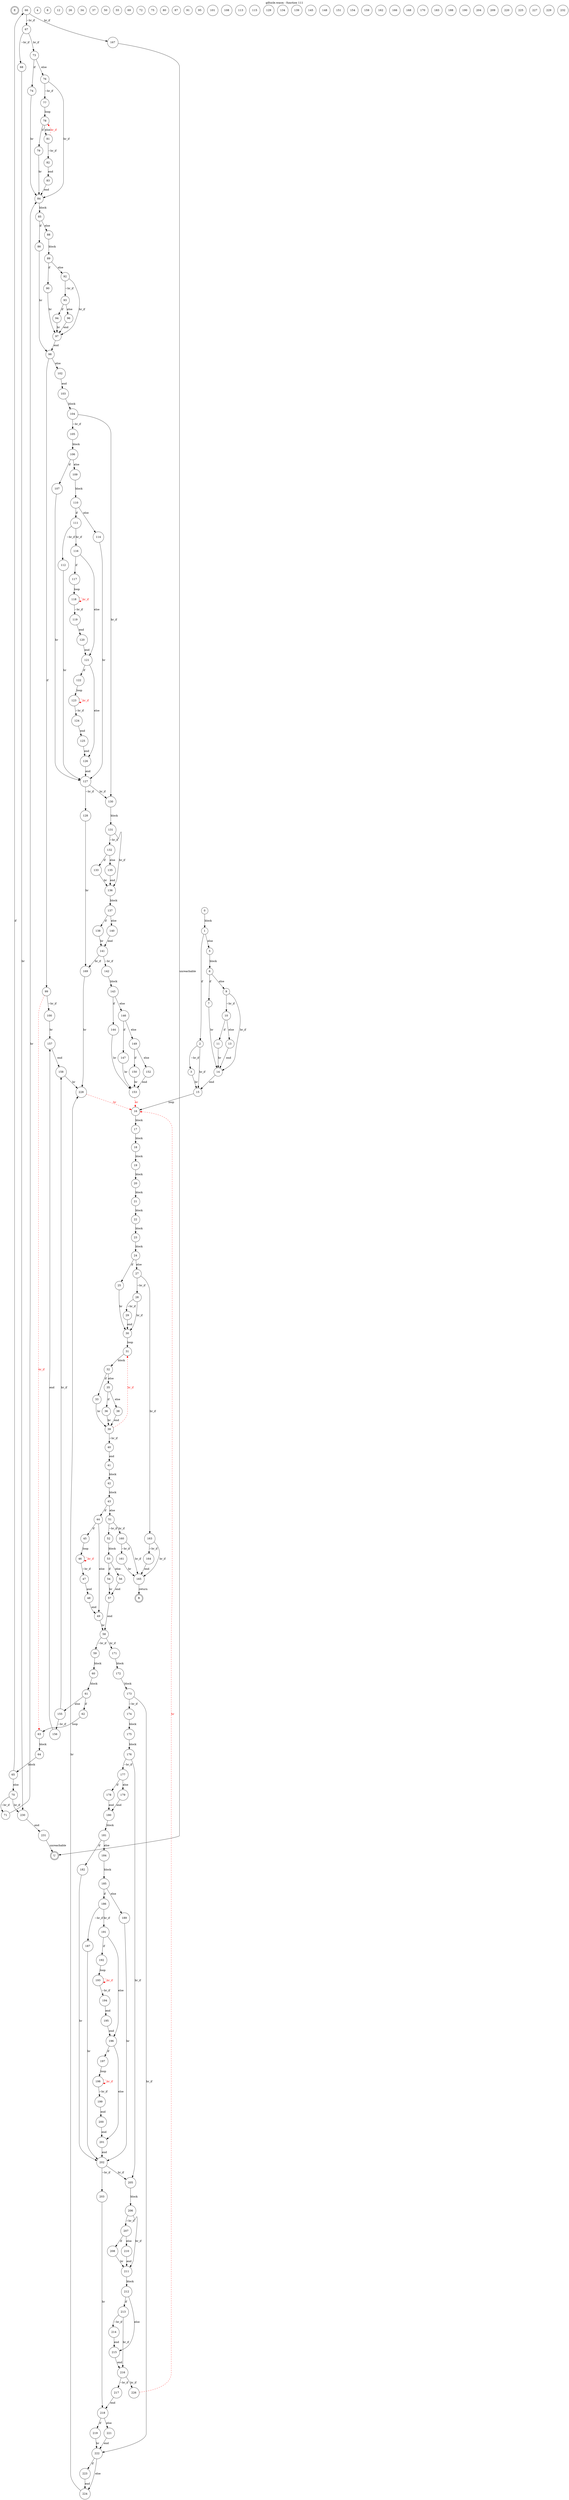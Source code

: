 digraph finite_state_machine {
    label = "gifsicle.wasm - function 111"
    labelloc =  t
    labelfontsize = 16
    labelfontcolor = black
    labelfontname = "Helvetica"
    node [shape = doublecircle]; E U R ;
node [shape=circle, fontcolor=black, style="", label="0"]0
node [shape=circle, fontcolor=black, style="", label="1"]1
node [shape=circle, fontcolor=black, style="", label="2"]2
node [shape=circle, fontcolor=black, style="", label="3"]3
node [shape=circle, fontcolor=black, style="", label="4"]4
node [shape=circle, fontcolor=black, style="", label="5"]5
node [shape=circle, fontcolor=black, style="", label="6"]6
node [shape=circle, fontcolor=black, style="", label="7"]7
node [shape=circle, fontcolor=black, style="", label="8"]8
node [shape=circle, fontcolor=black, style="", label="9"]9
node [shape=circle, fontcolor=black, style="", label="10"]10
node [shape=circle, fontcolor=black, style="", label="11"]11
node [shape=circle, fontcolor=black, style="", label="12"]12
node [shape=circle, fontcolor=black, style="", label="13"]13
node [shape=circle, fontcolor=black, style="", label="14"]14
node [shape=circle, fontcolor=black, style="", label="15"]15
node [shape=circle, fontcolor=black, style="", label="16"]16
node [shape=circle, fontcolor=black, style="", label="17"]17
node [shape=circle, fontcolor=black, style="", label="18"]18
node [shape=circle, fontcolor=black, style="", label="19"]19
node [shape=circle, fontcolor=black, style="", label="20"]20
node [shape=circle, fontcolor=black, style="", label="21"]21
node [shape=circle, fontcolor=black, style="", label="22"]22
node [shape=circle, fontcolor=black, style="", label="23"]23
node [shape=circle, fontcolor=black, style="", label="24"]24
node [shape=circle, fontcolor=black, style="", label="25"]25
node [shape=circle, fontcolor=black, style="", label="26"]26
node [shape=circle, fontcolor=black, style="", label="27"]27
node [shape=circle, fontcolor=black, style="", label="28"]28
node [shape=circle, fontcolor=black, style="", label="29"]29
node [shape=circle, fontcolor=black, style="", label="30"]30
node [shape=circle, fontcolor=black, style="", label="31"]31
node [shape=circle, fontcolor=black, style="", label="32"]32
node [shape=circle, fontcolor=black, style="", label="33"]33
node [shape=circle, fontcolor=black, style="", label="34"]34
node [shape=circle, fontcolor=black, style="", label="35"]35
node [shape=circle, fontcolor=black, style="", label="36"]36
node [shape=circle, fontcolor=black, style="", label="37"]37
node [shape=circle, fontcolor=black, style="", label="38"]38
node [shape=circle, fontcolor=black, style="", label="39"]39
node [shape=circle, fontcolor=black, style="", label="40"]40
node [shape=circle, fontcolor=black, style="", label="41"]41
node [shape=circle, fontcolor=black, style="", label="42"]42
node [shape=circle, fontcolor=black, style="", label="43"]43
node [shape=circle, fontcolor=black, style="", label="44"]44
node [shape=circle, fontcolor=black, style="", label="45"]45
node [shape=circle, fontcolor=black, style="", label="46"]46
node [shape=circle, fontcolor=black, style="", label="47"]47
node [shape=circle, fontcolor=black, style="", label="48"]48
node [shape=circle, fontcolor=black, style="", label="49"]49
node [shape=circle, fontcolor=black, style="", label="50"]50
node [shape=circle, fontcolor=black, style="", label="51"]51
node [shape=circle, fontcolor=black, style="", label="52"]52
node [shape=circle, fontcolor=black, style="", label="53"]53
node [shape=circle, fontcolor=black, style="", label="54"]54
node [shape=circle, fontcolor=black, style="", label="55"]55
node [shape=circle, fontcolor=black, style="", label="56"]56
node [shape=circle, fontcolor=black, style="", label="57"]57
node [shape=circle, fontcolor=black, style="", label="58"]58
node [shape=circle, fontcolor=black, style="", label="59"]59
node [shape=circle, fontcolor=black, style="", label="60"]60
node [shape=circle, fontcolor=black, style="", label="61"]61
node [shape=circle, fontcolor=black, style="", label="62"]62
node [shape=circle, fontcolor=black, style="", label="63"]63
node [shape=circle, fontcolor=black, style="", label="64"]64
node [shape=circle, fontcolor=black, style="", label="65"]65
node [shape=circle, fontcolor=black, style="", label="66"]66
node [shape=circle, fontcolor=black, style="", label="67"]67
node [shape=circle, fontcolor=black, style="", label="68"]68
node [shape=circle, fontcolor=black, style="", label="69"]69
node [shape=circle, fontcolor=black, style="", label="70"]70
node [shape=circle, fontcolor=black, style="", label="71"]71
node [shape=circle, fontcolor=black, style="", label="72"]72
node [shape=circle, fontcolor=black, style="", label="73"]73
node [shape=circle, fontcolor=black, style="", label="74"]74
node [shape=circle, fontcolor=black, style="", label="75"]75
node [shape=circle, fontcolor=black, style="", label="76"]76
node [shape=circle, fontcolor=black, style="", label="77"]77
node [shape=circle, fontcolor=black, style="", label="78"]78
node [shape=circle, fontcolor=black, style="", label="79"]79
node [shape=circle, fontcolor=black, style="", label="80"]80
node [shape=circle, fontcolor=black, style="", label="81"]81
node [shape=circle, fontcolor=black, style="", label="82"]82
node [shape=circle, fontcolor=black, style="", label="83"]83
node [shape=circle, fontcolor=black, style="", label="84"]84
node [shape=circle, fontcolor=black, style="", label="85"]85
node [shape=circle, fontcolor=black, style="", label="86"]86
node [shape=circle, fontcolor=black, style="", label="87"]87
node [shape=circle, fontcolor=black, style="", label="88"]88
node [shape=circle, fontcolor=black, style="", label="89"]89
node [shape=circle, fontcolor=black, style="", label="90"]90
node [shape=circle, fontcolor=black, style="", label="91"]91
node [shape=circle, fontcolor=black, style="", label="92"]92
node [shape=circle, fontcolor=black, style="", label="93"]93
node [shape=circle, fontcolor=black, style="", label="94"]94
node [shape=circle, fontcolor=black, style="", label="95"]95
node [shape=circle, fontcolor=black, style="", label="96"]96
node [shape=circle, fontcolor=black, style="", label="97"]97
node [shape=circle, fontcolor=black, style="", label="98"]98
node [shape=circle, fontcolor=black, style="", label="99"]99
node [shape=circle, fontcolor=black, style="", label="100"]100
node [shape=circle, fontcolor=black, style="", label="101"]101
node [shape=circle, fontcolor=black, style="", label="102"]102
node [shape=circle, fontcolor=black, style="", label="103"]103
node [shape=circle, fontcolor=black, style="", label="104"]104
node [shape=circle, fontcolor=black, style="", label="105"]105
node [shape=circle, fontcolor=black, style="", label="106"]106
node [shape=circle, fontcolor=black, style="", label="107"]107
node [shape=circle, fontcolor=black, style="", label="108"]108
node [shape=circle, fontcolor=black, style="", label="109"]109
node [shape=circle, fontcolor=black, style="", label="110"]110
node [shape=circle, fontcolor=black, style="", label="111"]111
node [shape=circle, fontcolor=black, style="", label="112"]112
node [shape=circle, fontcolor=black, style="", label="113"]113
node [shape=circle, fontcolor=black, style="", label="114"]114
node [shape=circle, fontcolor=black, style="", label="115"]115
node [shape=circle, fontcolor=black, style="", label="116"]116
node [shape=circle, fontcolor=black, style="", label="117"]117
node [shape=circle, fontcolor=black, style="", label="118"]118
node [shape=circle, fontcolor=black, style="", label="119"]119
node [shape=circle, fontcolor=black, style="", label="120"]120
node [shape=circle, fontcolor=black, style="", label="121"]121
node [shape=circle, fontcolor=black, style="", label="122"]122
node [shape=circle, fontcolor=black, style="", label="123"]123
node [shape=circle, fontcolor=black, style="", label="124"]124
node [shape=circle, fontcolor=black, style="", label="125"]125
node [shape=circle, fontcolor=black, style="", label="126"]126
node [shape=circle, fontcolor=black, style="", label="127"]127
node [shape=circle, fontcolor=black, style="", label="128"]128
node [shape=circle, fontcolor=black, style="", label="129"]129
node [shape=circle, fontcolor=black, style="", label="130"]130
node [shape=circle, fontcolor=black, style="", label="131"]131
node [shape=circle, fontcolor=black, style="", label="132"]132
node [shape=circle, fontcolor=black, style="", label="133"]133
node [shape=circle, fontcolor=black, style="", label="134"]134
node [shape=circle, fontcolor=black, style="", label="135"]135
node [shape=circle, fontcolor=black, style="", label="136"]136
node [shape=circle, fontcolor=black, style="", label="137"]137
node [shape=circle, fontcolor=black, style="", label="138"]138
node [shape=circle, fontcolor=black, style="", label="139"]139
node [shape=circle, fontcolor=black, style="", label="140"]140
node [shape=circle, fontcolor=black, style="", label="141"]141
node [shape=circle, fontcolor=black, style="", label="142"]142
node [shape=circle, fontcolor=black, style="", label="143"]143
node [shape=circle, fontcolor=black, style="", label="144"]144
node [shape=circle, fontcolor=black, style="", label="145"]145
node [shape=circle, fontcolor=black, style="", label="146"]146
node [shape=circle, fontcolor=black, style="", label="147"]147
node [shape=circle, fontcolor=black, style="", label="148"]148
node [shape=circle, fontcolor=black, style="", label="149"]149
node [shape=circle, fontcolor=black, style="", label="150"]150
node [shape=circle, fontcolor=black, style="", label="151"]151
node [shape=circle, fontcolor=black, style="", label="152"]152
node [shape=circle, fontcolor=black, style="", label="153"]153
node [shape=circle, fontcolor=black, style="", label="154"]154
node [shape=circle, fontcolor=black, style="", label="155"]155
node [shape=circle, fontcolor=black, style="", label="156"]156
node [shape=circle, fontcolor=black, style="", label="157"]157
node [shape=circle, fontcolor=black, style="", label="158"]158
node [shape=circle, fontcolor=black, style="", label="159"]159
node [shape=circle, fontcolor=black, style="", label="160"]160
node [shape=circle, fontcolor=black, style="", label="161"]161
node [shape=circle, fontcolor=black, style="", label="162"]162
node [shape=circle, fontcolor=black, style="", label="163"]163
node [shape=circle, fontcolor=black, style="", label="164"]164
node [shape=circle, fontcolor=black, style="", label="165"]165
node [shape=circle, fontcolor=black, style="", label="166"]166
node [shape=circle, fontcolor=black, style="", label="167"]167
node [shape=circle, fontcolor=black, style="", label="168"]168
node [shape=circle, fontcolor=black, style="", label="169"]169
node [shape=circle, fontcolor=black, style="", label="170"]170
node [shape=circle, fontcolor=black, style="", label="171"]171
node [shape=circle, fontcolor=black, style="", label="172"]172
node [shape=circle, fontcolor=black, style="", label="173"]173
node [shape=circle, fontcolor=black, style="", label="174"]174
node [shape=circle, fontcolor=black, style="", label="175"]175
node [shape=circle, fontcolor=black, style="", label="176"]176
node [shape=circle, fontcolor=black, style="", label="177"]177
node [shape=circle, fontcolor=black, style="", label="178"]178
node [shape=circle, fontcolor=black, style="", label="179"]179
node [shape=circle, fontcolor=black, style="", label="180"]180
node [shape=circle, fontcolor=black, style="", label="181"]181
node [shape=circle, fontcolor=black, style="", label="182"]182
node [shape=circle, fontcolor=black, style="", label="183"]183
node [shape=circle, fontcolor=black, style="", label="184"]184
node [shape=circle, fontcolor=black, style="", label="185"]185
node [shape=circle, fontcolor=black, style="", label="186"]186
node [shape=circle, fontcolor=black, style="", label="187"]187
node [shape=circle, fontcolor=black, style="", label="188"]188
node [shape=circle, fontcolor=black, style="", label="189"]189
node [shape=circle, fontcolor=black, style="", label="190"]190
node [shape=circle, fontcolor=black, style="", label="191"]191
node [shape=circle, fontcolor=black, style="", label="192"]192
node [shape=circle, fontcolor=black, style="", label="193"]193
node [shape=circle, fontcolor=black, style="", label="194"]194
node [shape=circle, fontcolor=black, style="", label="195"]195
node [shape=circle, fontcolor=black, style="", label="196"]196
node [shape=circle, fontcolor=black, style="", label="197"]197
node [shape=circle, fontcolor=black, style="", label="198"]198
node [shape=circle, fontcolor=black, style="", label="199"]199
node [shape=circle, fontcolor=black, style="", label="200"]200
node [shape=circle, fontcolor=black, style="", label="201"]201
node [shape=circle, fontcolor=black, style="", label="202"]202
node [shape=circle, fontcolor=black, style="", label="203"]203
node [shape=circle, fontcolor=black, style="", label="204"]204
node [shape=circle, fontcolor=black, style="", label="205"]205
node [shape=circle, fontcolor=black, style="", label="206"]206
node [shape=circle, fontcolor=black, style="", label="207"]207
node [shape=circle, fontcolor=black, style="", label="208"]208
node [shape=circle, fontcolor=black, style="", label="209"]209
node [shape=circle, fontcolor=black, style="", label="210"]210
node [shape=circle, fontcolor=black, style="", label="211"]211
node [shape=circle, fontcolor=black, style="", label="212"]212
node [shape=circle, fontcolor=black, style="", label="213"]213
node [shape=circle, fontcolor=black, style="", label="214"]214
node [shape=circle, fontcolor=black, style="", label="215"]215
node [shape=circle, fontcolor=black, style="", label="216"]216
node [shape=circle, fontcolor=black, style="", label="217"]217
node [shape=circle, fontcolor=black, style="", label="218"]218
node [shape=circle, fontcolor=black, style="", label="219"]219
node [shape=circle, fontcolor=black, style="", label="220"]220
node [shape=circle, fontcolor=black, style="", label="221"]221
node [shape=circle, fontcolor=black, style="", label="222"]222
node [shape=circle, fontcolor=black, style="", label="223"]223
node [shape=circle, fontcolor=black, style="", label="224"]224
node [shape=circle, fontcolor=black, style="", label="225"]225
node [shape=circle, fontcolor=black, style="", label="226"]226
node [shape=circle, fontcolor=black, style="", label="227"]227
node [shape=circle, fontcolor=black, style="", label="228"]228
node [shape=circle, fontcolor=black, style="", label="229"]229
node [shape=circle, fontcolor=black, style="", label="230"]230
node [shape=circle, fontcolor=black, style="", label="231"]231
node [shape=circle, fontcolor=black, style="", label="232"]232
node [shape=circle, fontcolor=black, style="", label="E"]E
node [shape=circle, fontcolor=black, style="", label="R"]R
node [shape=circle, fontcolor=black, style="", label="U"]U
    0 -> 1[label="block"];
    1 -> 2[label="if"];
    1 -> 5[label="else"];
    2 -> 3[label="~br_if"];
    2 -> 15[label="br_if"];
    3 -> 15[label="br"];
    5 -> 6[label="block"];
    6 -> 7[label="if"];
    6 -> 9[label="else"];
    7 -> 14[label="br"];
    9 -> 10[label="~br_if"];
    9 -> 14[label="br_if"];
    10 -> 11[label="if"];
    10 -> 13[label="else"];
    11 -> 14[label="br"];
    13 -> 14[label="end"];
    14 -> 15[label="end"];
    15 -> 16[label="loop"];
    16 -> 17[label="block"];
    17 -> 18[label="block"];
    18 -> 19[label="block"];
    19 -> 20[label="block"];
    20 -> 21[label="block"];
    21 -> 22[label="block"];
    22 -> 23[label="block"];
    23 -> 24[label="block"];
    24 -> 25[label="if"];
    24 -> 27[label="else"];
    25 -> 30[label="br"];
    27 -> 28[label="~br_if"];
    27 -> 163[label="br_if"];
    28 -> 29[label="~br_if"];
    28 -> 30[label="br_if"];
    29 -> 30[label="end"];
    30 -> 31[label="loop"];
    31 -> 32[label="block"];
    32 -> 33[label="if"];
    32 -> 35[label="else"];
    33 -> 39[label="br"];
    35 -> 36[label="if"];
    35 -> 38[label="else"];
    36 -> 39[label="br"];
    38 -> 39[label="end"];
    39 -> 40[label="~br_if"];
    39 -> 31[style="dashed" color="red" fontcolor="red" label="br_if"];
    40 -> 41[label="end"];
    41 -> 42[label="block"];
    42 -> 43[label="block"];
    43 -> 44[label="if"];
    43 -> 51[label="else"];
    44 -> 45[label="if"];
    44 -> 49[label="else"];
    45 -> 46[label="loop"];
    46 -> 47[label="~br_if"];
    46 -> 46[style="dashed" color="red" fontcolor="red" label="br_if"];
    47 -> 48[label="end"];
    48 -> 49[label="end"];
    49 -> 58[label="br"];
    51 -> 52[label="~br_if"];
    51 -> 160[label="br_if"];
    52 -> 53[label="block"];
    53 -> 54[label="if"];
    53 -> 56[label="else"];
    54 -> 57[label="br"];
    56 -> 57[label="end"];
    57 -> 58[label="end"];
    58 -> 59[label="~br_if"];
    58 -> 171[label="br_if"];
    59 -> 60[label="block"];
    60 -> 61[label="block"];
    61 -> 62[label="if"];
    61 -> 155[label="else"];
    62 -> 63[label="loop"];
    63 -> 64[label="block"];
    64 -> 65[label="block"];
    65 -> 66[label="if"];
    65 -> 70[label="else"];
    66 -> 67[label="~br_if"];
    66 -> 167[label="br_if"];
    67 -> 68[label="~br_if"];
    67 -> 73[label="br_if"];
    68 -> 230[label="br"];
    70 -> 71[label="~br_if"];
    70 -> 230[label="br_if"];
    71 -> 84[label="br"];
    73 -> 74[label="if"];
    73 -> 76[label="else"];
    74 -> 84[label="br"];
    76 -> 77[label="~br_if"];
    76 -> 84[label="br_if"];
    77 -> 78[label="loop"];
    78 -> 79[label="if"];
    78 -> 81[label="else"];
    79 -> 84[label="br"];
    81 -> 82[label="~br_if"];
    81 -> 78[style="dashed" color="red" fontcolor="red" label="br_if"];
    82 -> 83[label="end"];
    83 -> 84[label="end"];
    84 -> 85[label="block"];
    85 -> 86[label="if"];
    85 -> 88[label="else"];
    86 -> 98[label="br"];
    88 -> 89[label="block"];
    89 -> 90[label="if"];
    89 -> 92[label="else"];
    90 -> 97[label="br"];
    92 -> 93[label="~br_if"];
    92 -> 97[label="br_if"];
    93 -> 94[label="if"];
    93 -> 96[label="else"];
    94 -> 97[label="br"];
    96 -> 97[label="end"];
    97 -> 98[label="end"];
    98 -> 99[label="if"];
    98 -> 102[label="else"];
    99 -> 100[label="~br_if"];
    99 -> 63[style="dashed" color="red" fontcolor="red" label="br_if"];
    100 -> 157[label="br"];
    102 -> 103[label="end"];
    103 -> 104[label="block"];
    104 -> 105[label="~br_if"];
    104 -> 130[label="br_if"];
    105 -> 106[label="block"];
    106 -> 107[label="if"];
    106 -> 109[label="else"];
    107 -> 127[label="br"];
    109 -> 110[label="block"];
    110 -> 111[label="if"];
    110 -> 114[label="else"];
    111 -> 112[label="~br_if"];
    111 -> 116[label="br_if"];
    112 -> 127[label="br"];
    114 -> 127[label="br"];
    116 -> 117[label="if"];
    116 -> 121[label="else"];
    117 -> 118[label="loop"];
    118 -> 119[label="~br_if"];
    118 -> 118[style="dashed" color="red" fontcolor="red" label="br_if"];
    119 -> 120[label="end"];
    120 -> 121[label="end"];
    121 -> 122[label="if"];
    121 -> 126[label="else"];
    122 -> 123[label="loop"];
    123 -> 124[label="~br_if"];
    123 -> 123[style="dashed" color="red" fontcolor="red" label="br_if"];
    124 -> 125[label="end"];
    125 -> 126[label="end"];
    126 -> 127[label="end"];
    127 -> 128[label="~br_if"];
    127 -> 130[label="br_if"];
    128 -> 169[label="br"];
    130 -> 131[label="block"];
    131 -> 132[label="~br_if"];
    131 -> 136[label="br_if"];
    132 -> 133[label="if"];
    132 -> 135[label="else"];
    133 -> 136[label="br"];
    135 -> 136[label="end"];
    136 -> 137[label="block"];
    137 -> 138[label="if"];
    137 -> 140[label="else"];
    138 -> 141[label="br"];
    140 -> 141[label="end"];
    141 -> 142[label="~br_if"];
    141 -> 169[label="br_if"];
    142 -> 143[label="block"];
    143 -> 144[label="if"];
    143 -> 146[label="else"];
    144 -> 153[label="br"];
    146 -> 147[label="if"];
    146 -> 149[label="else"];
    147 -> 153[label="br"];
    149 -> 150[label="if"];
    149 -> 152[label="else"];
    150 -> 153[label="br"];
    152 -> 153[label="end"];
    153 -> 16[style="dashed" color="red" fontcolor="red" label="br"];
    155 -> 156[label="~br_if"];
    155 -> 158[label="br_if"];
    156 -> 157[label="end"];
    157 -> 158[label="end"];
    158 -> 228[label="br"];
    160 -> 161[label="~br_if"];
    160 -> 165[label="br_if"];
    161 -> 165[label="br"];
    163 -> 164[label="~br_if"];
    163 -> 165[label="br_if"];
    164 -> 165[label="end"];
    165 -> R[label="return"];
    167 -> U[label="unreachable"];
    169 -> 228[label="br"];
    171 -> 172[label="block"];
    172 -> 173[label="block"];
    173 -> 174[label="~br_if"];
    173 -> 222[label="br_if"];
    174 -> 175[label="block"];
    175 -> 176[label="block"];
    176 -> 177[label="~br_if"];
    176 -> 205[label="br_if"];
    177 -> 178[label="if"];
    177 -> 179[label="else"];
    178 -> 180[label="end"];
    179 -> 180[label="end"];
    180 -> 181[label="block"];
    181 -> 182[label="if"];
    181 -> 184[label="else"];
    182 -> 202[label="br"];
    184 -> 185[label="block"];
    185 -> 186[label="if"];
    185 -> 189[label="else"];
    186 -> 187[label="~br_if"];
    186 -> 191[label="br_if"];
    187 -> 202[label="br"];
    189 -> 202[label="br"];
    191 -> 192[label="if"];
    191 -> 196[label="else"];
    192 -> 193[label="loop"];
    193 -> 194[label="~br_if"];
    193 -> 193[style="dashed" color="red" fontcolor="red" label="br_if"];
    194 -> 195[label="end"];
    195 -> 196[label="end"];
    196 -> 197[label="if"];
    196 -> 201[label="else"];
    197 -> 198[label="loop"];
    198 -> 199[label="~br_if"];
    198 -> 198[style="dashed" color="red" fontcolor="red" label="br_if"];
    199 -> 200[label="end"];
    200 -> 201[label="end"];
    201 -> 202[label="end"];
    202 -> 203[label="~br_if"];
    202 -> 205[label="br_if"];
    203 -> 218[label="br"];
    205 -> 206[label="block"];
    206 -> 207[label="~br_if"];
    206 -> 211[label="br_if"];
    207 -> 208[label="if"];
    207 -> 210[label="else"];
    208 -> 211[label="br"];
    210 -> 211[label="end"];
    211 -> 212[label="block"];
    212 -> 213[label="if"];
    212 -> 215[label="else"];
    213 -> 214[label="~br_if"];
    213 -> 216[label="br_if"];
    214 -> 215[label="end"];
    215 -> 216[label="end"];
    216 -> 217[label="~br_if"];
    216 -> 226[label="br_if"];
    217 -> 218[label="end"];
    218 -> 219[label="if"];
    218 -> 221[label="else"];
    219 -> 222[label="br"];
    221 -> 222[label="end"];
    222 -> 223[label="if"];
    222 -> 224[label="else"];
    223 -> 224[label="end"];
    224 -> 228[label="br"];
    226 -> 16[style="dashed" color="red" fontcolor="red" label="br"];
    228 -> 16[style="dashed" color="red" fontcolor="red" label="br"];
    230 -> 231[label="end"];
    231 -> U[label="unreachable"];
}
